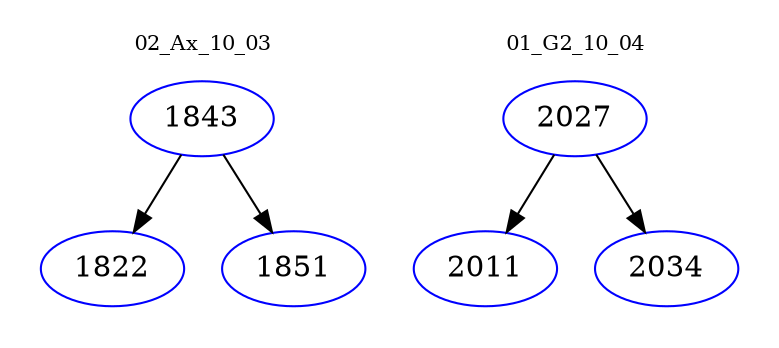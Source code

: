 digraph{
subgraph cluster_0 {
color = white
label = "02_Ax_10_03";
fontsize=10;
T0_1843 [label="1843", color="blue"]
T0_1843 -> T0_1822 [color="black"]
T0_1822 [label="1822", color="blue"]
T0_1843 -> T0_1851 [color="black"]
T0_1851 [label="1851", color="blue"]
}
subgraph cluster_1 {
color = white
label = "01_G2_10_04";
fontsize=10;
T1_2027 [label="2027", color="blue"]
T1_2027 -> T1_2011 [color="black"]
T1_2011 [label="2011", color="blue"]
T1_2027 -> T1_2034 [color="black"]
T1_2034 [label="2034", color="blue"]
}
}
